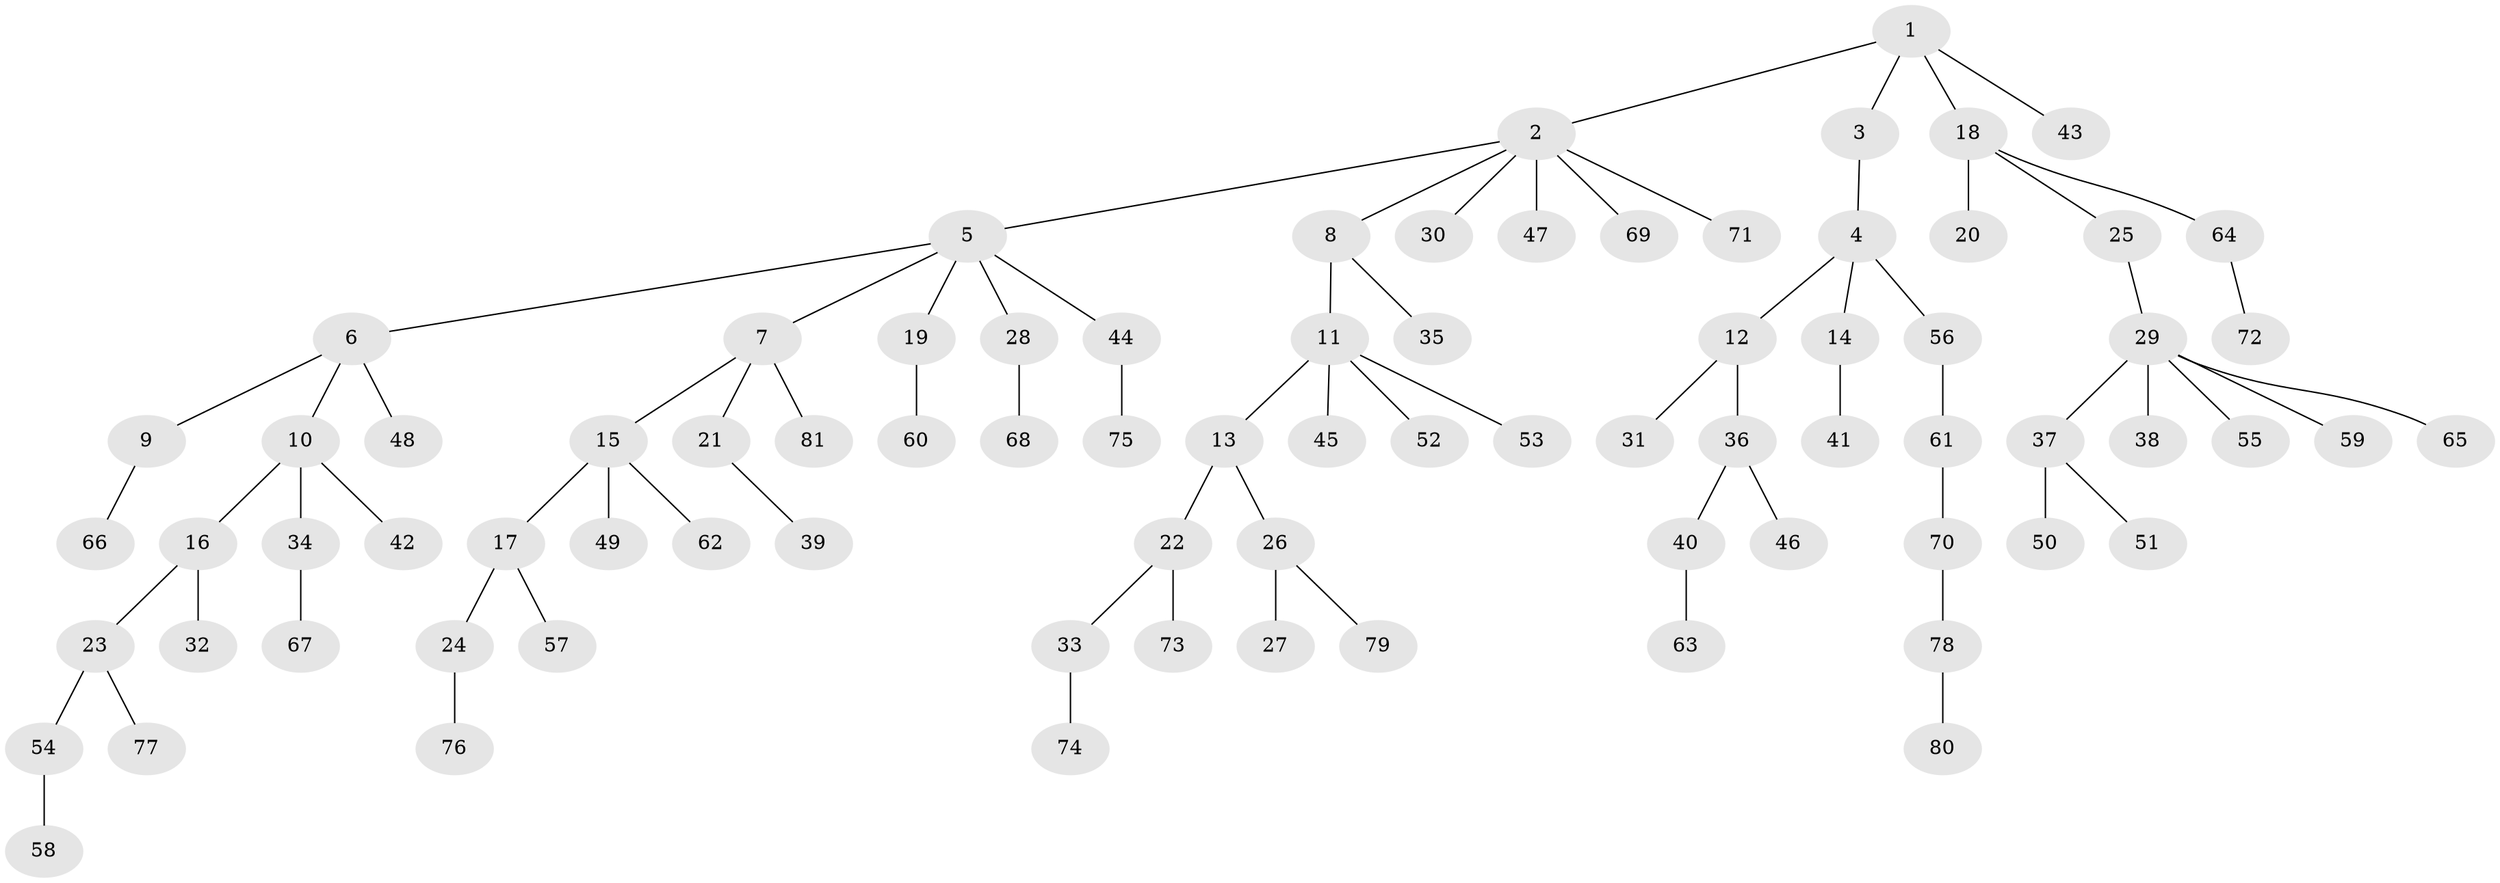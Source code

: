 // Generated by graph-tools (version 1.1) at 2025/26/03/09/25 03:26:24]
// undirected, 81 vertices, 80 edges
graph export_dot {
graph [start="1"]
  node [color=gray90,style=filled];
  1;
  2;
  3;
  4;
  5;
  6;
  7;
  8;
  9;
  10;
  11;
  12;
  13;
  14;
  15;
  16;
  17;
  18;
  19;
  20;
  21;
  22;
  23;
  24;
  25;
  26;
  27;
  28;
  29;
  30;
  31;
  32;
  33;
  34;
  35;
  36;
  37;
  38;
  39;
  40;
  41;
  42;
  43;
  44;
  45;
  46;
  47;
  48;
  49;
  50;
  51;
  52;
  53;
  54;
  55;
  56;
  57;
  58;
  59;
  60;
  61;
  62;
  63;
  64;
  65;
  66;
  67;
  68;
  69;
  70;
  71;
  72;
  73;
  74;
  75;
  76;
  77;
  78;
  79;
  80;
  81;
  1 -- 2;
  1 -- 3;
  1 -- 18;
  1 -- 43;
  2 -- 5;
  2 -- 8;
  2 -- 30;
  2 -- 47;
  2 -- 69;
  2 -- 71;
  3 -- 4;
  4 -- 12;
  4 -- 14;
  4 -- 56;
  5 -- 6;
  5 -- 7;
  5 -- 19;
  5 -- 28;
  5 -- 44;
  6 -- 9;
  6 -- 10;
  6 -- 48;
  7 -- 15;
  7 -- 21;
  7 -- 81;
  8 -- 11;
  8 -- 35;
  9 -- 66;
  10 -- 16;
  10 -- 34;
  10 -- 42;
  11 -- 13;
  11 -- 45;
  11 -- 52;
  11 -- 53;
  12 -- 31;
  12 -- 36;
  13 -- 22;
  13 -- 26;
  14 -- 41;
  15 -- 17;
  15 -- 49;
  15 -- 62;
  16 -- 23;
  16 -- 32;
  17 -- 24;
  17 -- 57;
  18 -- 20;
  18 -- 25;
  18 -- 64;
  19 -- 60;
  21 -- 39;
  22 -- 33;
  22 -- 73;
  23 -- 54;
  23 -- 77;
  24 -- 76;
  25 -- 29;
  26 -- 27;
  26 -- 79;
  28 -- 68;
  29 -- 37;
  29 -- 38;
  29 -- 55;
  29 -- 59;
  29 -- 65;
  33 -- 74;
  34 -- 67;
  36 -- 40;
  36 -- 46;
  37 -- 50;
  37 -- 51;
  40 -- 63;
  44 -- 75;
  54 -- 58;
  56 -- 61;
  61 -- 70;
  64 -- 72;
  70 -- 78;
  78 -- 80;
}
